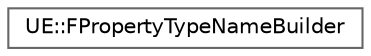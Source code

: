 digraph "Graphical Class Hierarchy"
{
 // INTERACTIVE_SVG=YES
 // LATEX_PDF_SIZE
  bgcolor="transparent";
  edge [fontname=Helvetica,fontsize=10,labelfontname=Helvetica,labelfontsize=10];
  node [fontname=Helvetica,fontsize=10,shape=box,height=0.2,width=0.4];
  rankdir="LR";
  Node0 [id="Node000000",label="UE::FPropertyTypeNameBuilder",height=0.2,width=0.4,color="grey40", fillcolor="white", style="filled",URL="$d2/d80/classUE_1_1FPropertyTypeNameBuilder.html",tooltip="Builder for FPropertyTypeName."];
}
